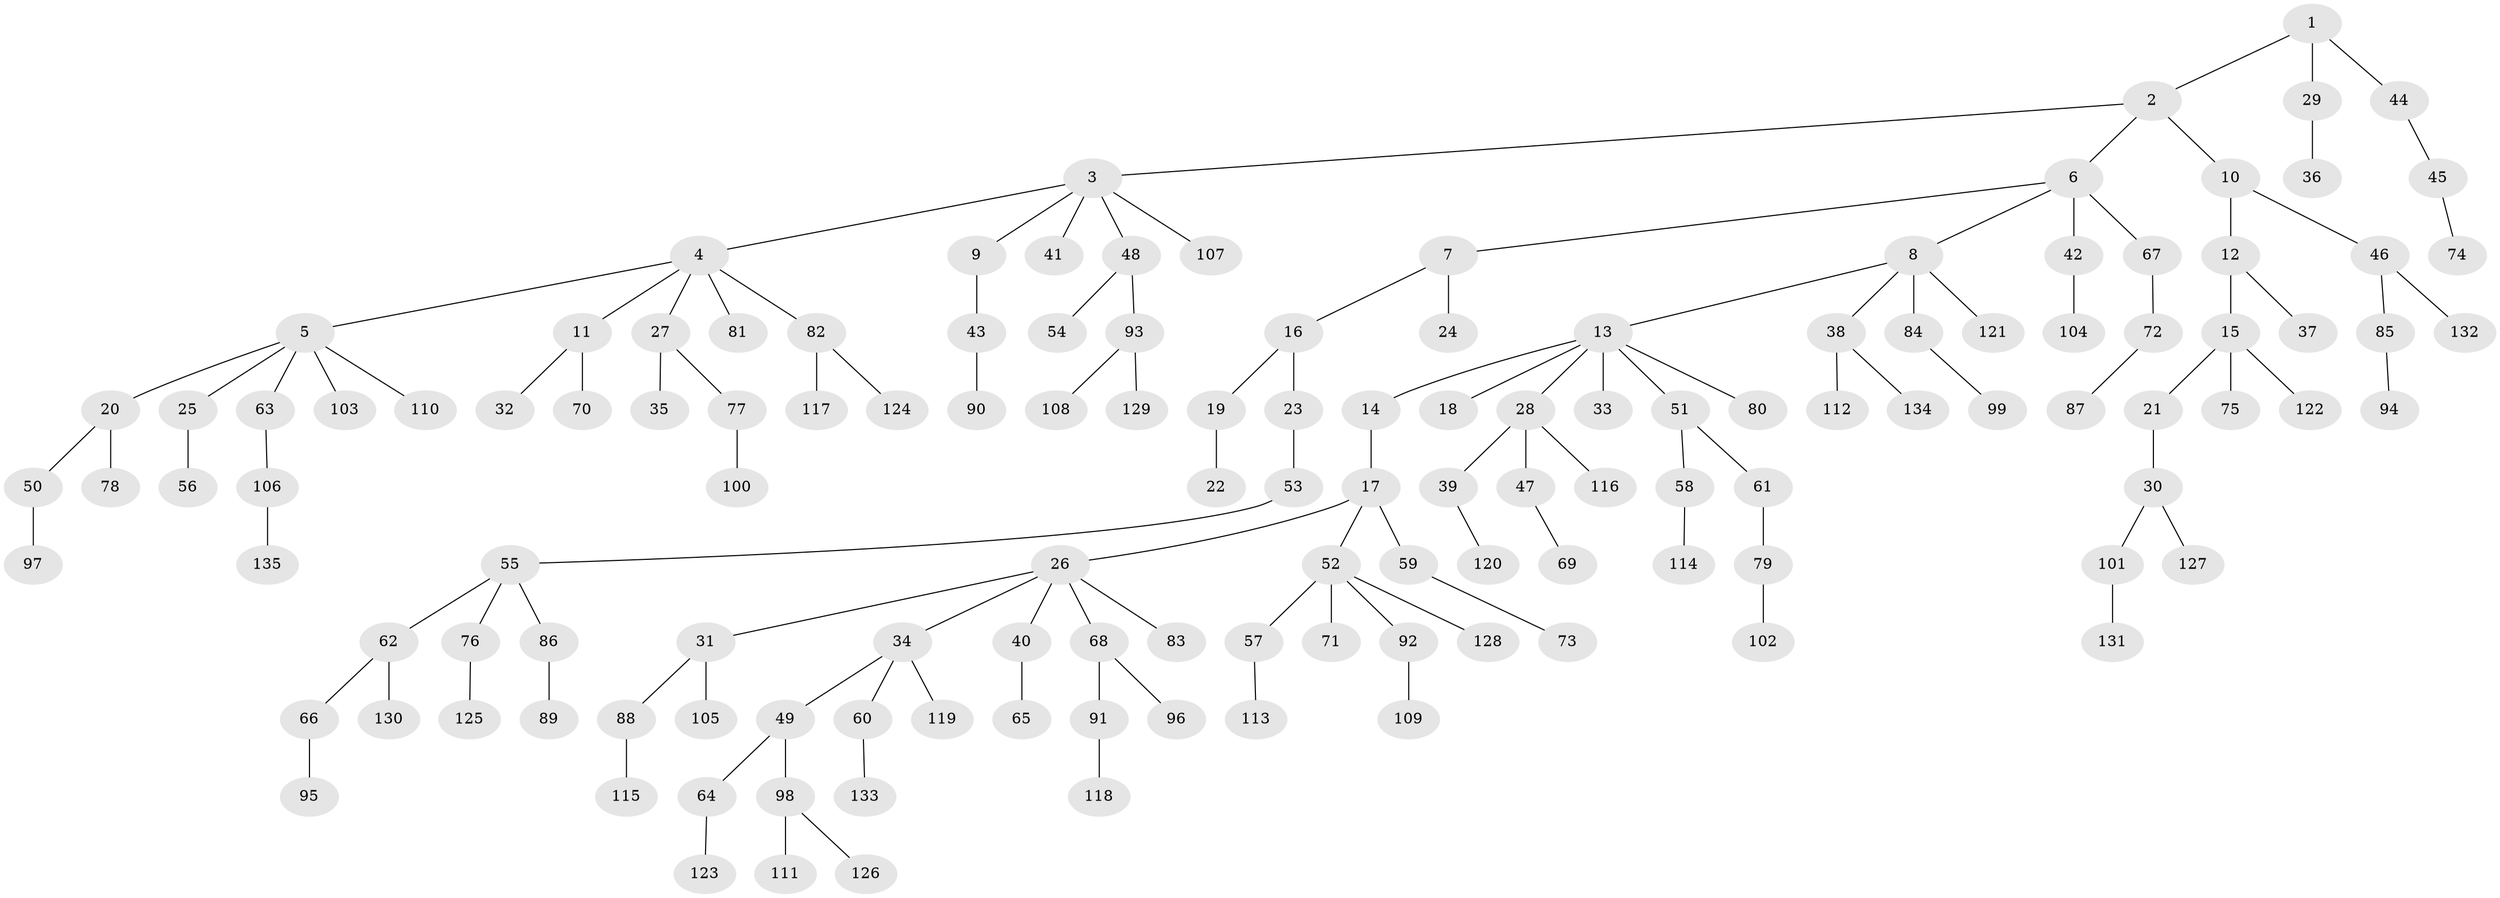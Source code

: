 // Generated by graph-tools (version 1.1) at 2025/02/03/09/25 03:02:16]
// undirected, 135 vertices, 134 edges
graph export_dot {
graph [start="1"]
  node [color=gray90,style=filled];
  1;
  2;
  3;
  4;
  5;
  6;
  7;
  8;
  9;
  10;
  11;
  12;
  13;
  14;
  15;
  16;
  17;
  18;
  19;
  20;
  21;
  22;
  23;
  24;
  25;
  26;
  27;
  28;
  29;
  30;
  31;
  32;
  33;
  34;
  35;
  36;
  37;
  38;
  39;
  40;
  41;
  42;
  43;
  44;
  45;
  46;
  47;
  48;
  49;
  50;
  51;
  52;
  53;
  54;
  55;
  56;
  57;
  58;
  59;
  60;
  61;
  62;
  63;
  64;
  65;
  66;
  67;
  68;
  69;
  70;
  71;
  72;
  73;
  74;
  75;
  76;
  77;
  78;
  79;
  80;
  81;
  82;
  83;
  84;
  85;
  86;
  87;
  88;
  89;
  90;
  91;
  92;
  93;
  94;
  95;
  96;
  97;
  98;
  99;
  100;
  101;
  102;
  103;
  104;
  105;
  106;
  107;
  108;
  109;
  110;
  111;
  112;
  113;
  114;
  115;
  116;
  117;
  118;
  119;
  120;
  121;
  122;
  123;
  124;
  125;
  126;
  127;
  128;
  129;
  130;
  131;
  132;
  133;
  134;
  135;
  1 -- 2;
  1 -- 29;
  1 -- 44;
  2 -- 3;
  2 -- 6;
  2 -- 10;
  3 -- 4;
  3 -- 9;
  3 -- 41;
  3 -- 48;
  3 -- 107;
  4 -- 5;
  4 -- 11;
  4 -- 27;
  4 -- 81;
  4 -- 82;
  5 -- 20;
  5 -- 25;
  5 -- 63;
  5 -- 103;
  5 -- 110;
  6 -- 7;
  6 -- 8;
  6 -- 42;
  6 -- 67;
  7 -- 16;
  7 -- 24;
  8 -- 13;
  8 -- 38;
  8 -- 84;
  8 -- 121;
  9 -- 43;
  10 -- 12;
  10 -- 46;
  11 -- 32;
  11 -- 70;
  12 -- 15;
  12 -- 37;
  13 -- 14;
  13 -- 18;
  13 -- 28;
  13 -- 33;
  13 -- 51;
  13 -- 80;
  14 -- 17;
  15 -- 21;
  15 -- 75;
  15 -- 122;
  16 -- 19;
  16 -- 23;
  17 -- 26;
  17 -- 52;
  17 -- 59;
  19 -- 22;
  20 -- 50;
  20 -- 78;
  21 -- 30;
  23 -- 53;
  25 -- 56;
  26 -- 31;
  26 -- 34;
  26 -- 40;
  26 -- 68;
  26 -- 83;
  27 -- 35;
  27 -- 77;
  28 -- 39;
  28 -- 47;
  28 -- 116;
  29 -- 36;
  30 -- 101;
  30 -- 127;
  31 -- 88;
  31 -- 105;
  34 -- 49;
  34 -- 60;
  34 -- 119;
  38 -- 112;
  38 -- 134;
  39 -- 120;
  40 -- 65;
  42 -- 104;
  43 -- 90;
  44 -- 45;
  45 -- 74;
  46 -- 85;
  46 -- 132;
  47 -- 69;
  48 -- 54;
  48 -- 93;
  49 -- 64;
  49 -- 98;
  50 -- 97;
  51 -- 58;
  51 -- 61;
  52 -- 57;
  52 -- 71;
  52 -- 92;
  52 -- 128;
  53 -- 55;
  55 -- 62;
  55 -- 76;
  55 -- 86;
  57 -- 113;
  58 -- 114;
  59 -- 73;
  60 -- 133;
  61 -- 79;
  62 -- 66;
  62 -- 130;
  63 -- 106;
  64 -- 123;
  66 -- 95;
  67 -- 72;
  68 -- 91;
  68 -- 96;
  72 -- 87;
  76 -- 125;
  77 -- 100;
  79 -- 102;
  82 -- 117;
  82 -- 124;
  84 -- 99;
  85 -- 94;
  86 -- 89;
  88 -- 115;
  91 -- 118;
  92 -- 109;
  93 -- 108;
  93 -- 129;
  98 -- 111;
  98 -- 126;
  101 -- 131;
  106 -- 135;
}
